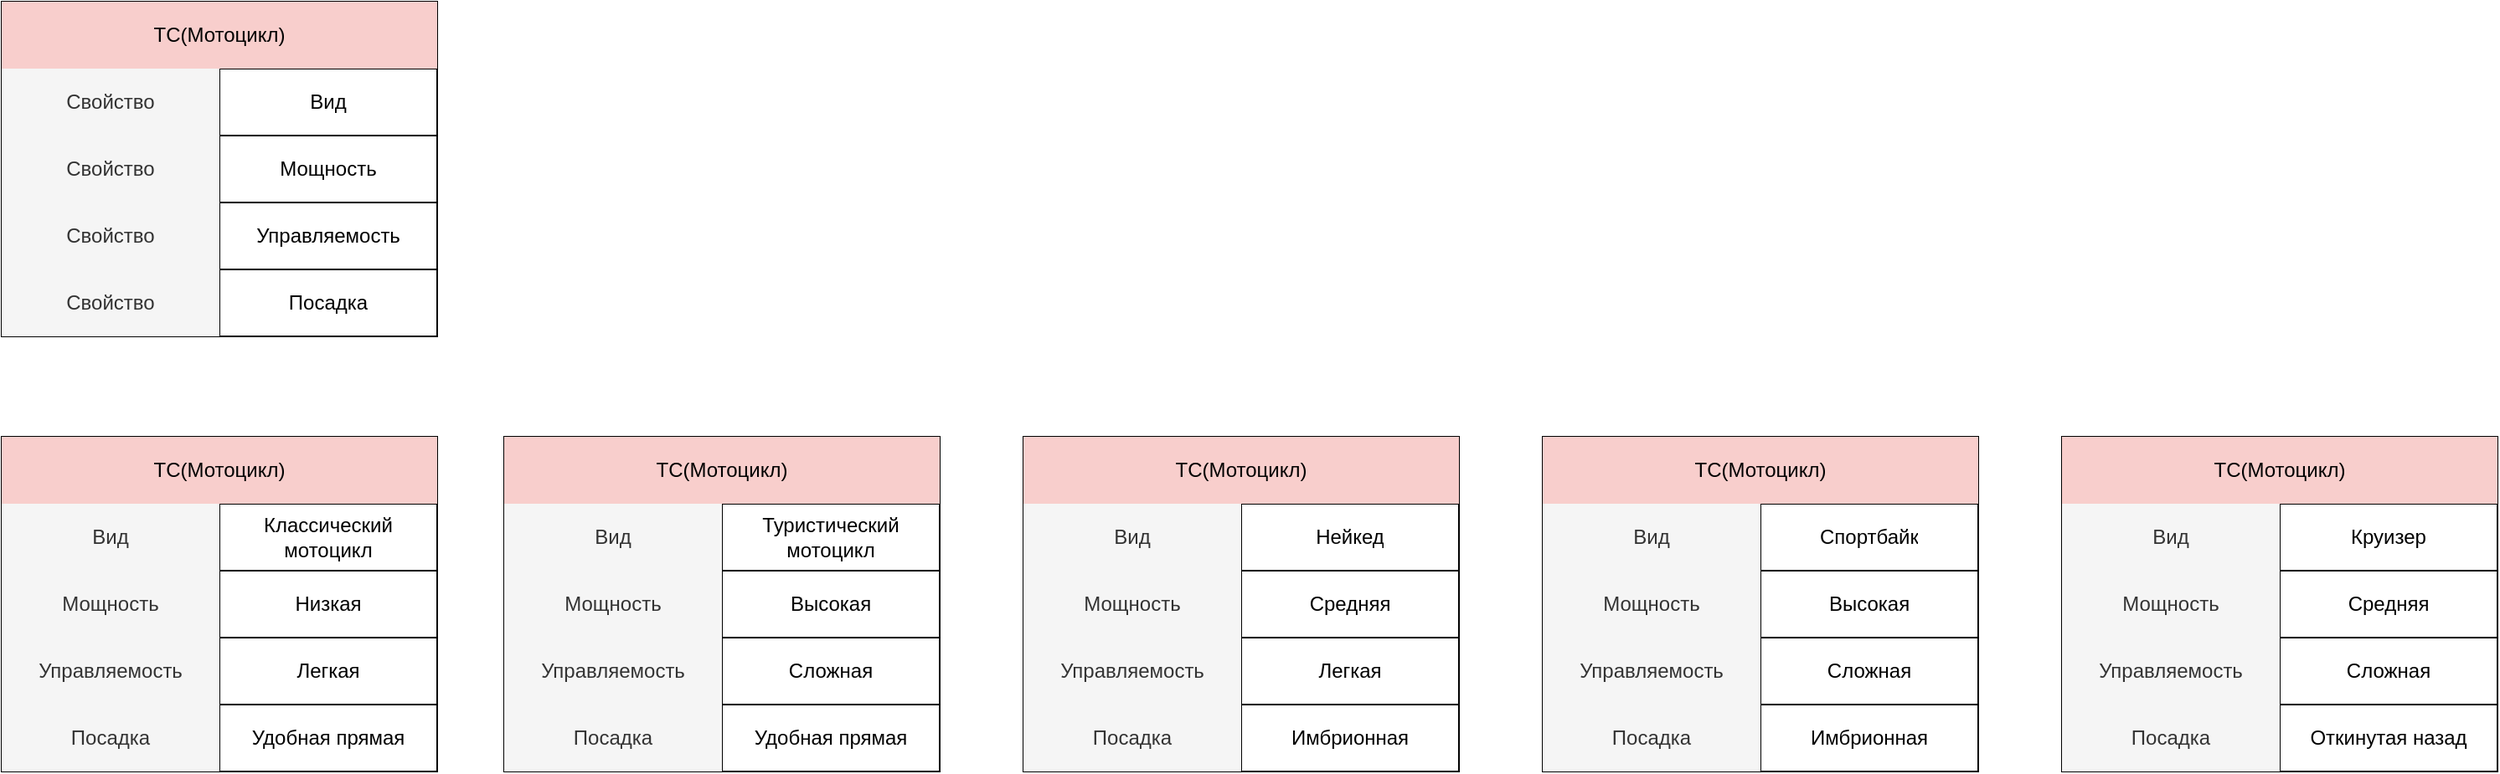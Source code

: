 <mxfile version="20.5.3" type="github">
  <diagram id="Wc1KktyvIYXvUF39dQUy" name="Страница 1">
    <mxGraphModel dx="1564" dy="956" grid="1" gridSize="10" guides="1" tooltips="1" connect="1" arrows="1" fold="1" page="1" pageScale="1" pageWidth="1600" pageHeight="900" background="#ffffff" math="0" shadow="0">
      <root>
        <mxCell id="0" />
        <mxCell id="1" parent="0" />
        <mxCell id="22f263YyK6IDwYvZryQn-1" value="" style="shape=table;html=1;whiteSpace=wrap;startSize=0;container=1;collapsible=0;childLayout=tableLayout;" parent="1" vertex="1">
          <mxGeometry x="80" y="80" width="260" height="200" as="geometry" />
        </mxCell>
        <mxCell id="22f263YyK6IDwYvZryQn-2" value="" style="shape=tableRow;horizontal=0;startSize=0;swimlaneHead=0;swimlaneBody=0;top=0;left=0;bottom=0;right=0;collapsible=0;dropTarget=0;fillColor=none;points=[[0,0.5],[1,0.5]];portConstraint=eastwest;" parent="22f263YyK6IDwYvZryQn-1" vertex="1">
          <mxGeometry width="260" height="40" as="geometry" />
        </mxCell>
        <mxCell id="22f263YyK6IDwYvZryQn-3" value="ТС(Мотоцикл)" style="shape=partialRectangle;html=1;whiteSpace=wrap;connectable=0;fillColor=#f8cecc;top=0;left=0;bottom=0;right=0;overflow=hidden;rowspan=1;colspan=2;strokeColor=#b85450;" parent="22f263YyK6IDwYvZryQn-2" vertex="1">
          <mxGeometry width="260" height="40" as="geometry">
            <mxRectangle width="130" height="40" as="alternateBounds" />
          </mxGeometry>
        </mxCell>
        <mxCell id="22f263YyK6IDwYvZryQn-5" value="" style="shape=partialRectangle;html=1;whiteSpace=wrap;connectable=0;fillColor=none;top=0;left=0;bottom=0;right=0;overflow=hidden;" parent="22f263YyK6IDwYvZryQn-2" vertex="1" visible="0">
          <mxGeometry x="130" width="130" height="40" as="geometry">
            <mxRectangle width="130" height="40" as="alternateBounds" />
          </mxGeometry>
        </mxCell>
        <mxCell id="22f263YyK6IDwYvZryQn-6" value="" style="shape=tableRow;horizontal=0;startSize=0;swimlaneHead=0;swimlaneBody=0;top=0;left=0;bottom=0;right=0;collapsible=0;dropTarget=0;fillColor=none;points=[[0,0.5],[1,0.5]];portConstraint=eastwest;" parent="22f263YyK6IDwYvZryQn-1" vertex="1">
          <mxGeometry y="40" width="260" height="40" as="geometry" />
        </mxCell>
        <mxCell id="22f263YyK6IDwYvZryQn-7" value="Свойство" style="shape=partialRectangle;html=1;whiteSpace=wrap;connectable=0;fillColor=#f5f5f5;top=0;left=0;bottom=0;right=0;overflow=hidden;fontColor=#333333;strokeColor=#666666;" parent="22f263YyK6IDwYvZryQn-6" vertex="1">
          <mxGeometry width="130" height="40" as="geometry">
            <mxRectangle width="130" height="40" as="alternateBounds" />
          </mxGeometry>
        </mxCell>
        <mxCell id="22f263YyK6IDwYvZryQn-9" value="Вид" style="shape=partialRectangle;html=1;whiteSpace=wrap;connectable=0;fillColor=none;top=0;left=0;bottom=0;right=0;overflow=hidden;" parent="22f263YyK6IDwYvZryQn-6" vertex="1">
          <mxGeometry x="130" width="130" height="40" as="geometry">
            <mxRectangle width="130" height="40" as="alternateBounds" />
          </mxGeometry>
        </mxCell>
        <mxCell id="22f263YyK6IDwYvZryQn-10" value="" style="shape=tableRow;horizontal=0;startSize=0;swimlaneHead=0;swimlaneBody=0;top=0;left=0;bottom=0;right=0;collapsible=0;dropTarget=0;fillColor=none;points=[[0,0.5],[1,0.5]];portConstraint=eastwest;" parent="22f263YyK6IDwYvZryQn-1" vertex="1">
          <mxGeometry y="80" width="260" height="40" as="geometry" />
        </mxCell>
        <mxCell id="22f263YyK6IDwYvZryQn-11" value="Свойство" style="shape=partialRectangle;html=1;whiteSpace=wrap;connectable=0;fillColor=#f5f5f5;top=0;left=0;bottom=0;right=0;overflow=hidden;fontColor=#333333;strokeColor=#666666;" parent="22f263YyK6IDwYvZryQn-10" vertex="1">
          <mxGeometry width="130" height="40" as="geometry">
            <mxRectangle width="130" height="40" as="alternateBounds" />
          </mxGeometry>
        </mxCell>
        <mxCell id="22f263YyK6IDwYvZryQn-13" value="Мощность" style="shape=partialRectangle;html=1;whiteSpace=wrap;connectable=0;fillColor=none;top=0;left=0;bottom=0;right=0;overflow=hidden;pointerEvents=1;" parent="22f263YyK6IDwYvZryQn-10" vertex="1">
          <mxGeometry x="130" width="130" height="40" as="geometry">
            <mxRectangle width="130" height="40" as="alternateBounds" />
          </mxGeometry>
        </mxCell>
        <mxCell id="22f263YyK6IDwYvZryQn-14" style="shape=tableRow;horizontal=0;startSize=0;swimlaneHead=0;swimlaneBody=0;top=0;left=0;bottom=0;right=0;collapsible=0;dropTarget=0;fillColor=none;points=[[0,0.5],[1,0.5]];portConstraint=eastwest;" parent="22f263YyK6IDwYvZryQn-1" vertex="1">
          <mxGeometry y="120" width="260" height="40" as="geometry" />
        </mxCell>
        <mxCell id="22f263YyK6IDwYvZryQn-15" value="Свойство" style="shape=partialRectangle;html=1;whiteSpace=wrap;connectable=0;fillColor=#f5f5f5;top=0;left=0;bottom=0;right=0;overflow=hidden;fontColor=#333333;strokeColor=#666666;" parent="22f263YyK6IDwYvZryQn-14" vertex="1">
          <mxGeometry width="130" height="40" as="geometry">
            <mxRectangle width="130" height="40" as="alternateBounds" />
          </mxGeometry>
        </mxCell>
        <mxCell id="22f263YyK6IDwYvZryQn-16" value="Управляемость" style="shape=partialRectangle;html=1;whiteSpace=wrap;connectable=0;fillColor=none;top=0;left=0;bottom=0;right=0;overflow=hidden;pointerEvents=1;" parent="22f263YyK6IDwYvZryQn-14" vertex="1">
          <mxGeometry x="130" width="130" height="40" as="geometry">
            <mxRectangle width="130" height="40" as="alternateBounds" />
          </mxGeometry>
        </mxCell>
        <mxCell id="22f263YyK6IDwYvZryQn-17" style="shape=tableRow;horizontal=0;startSize=0;swimlaneHead=0;swimlaneBody=0;top=0;left=0;bottom=0;right=0;collapsible=0;dropTarget=0;fillColor=none;points=[[0,0.5],[1,0.5]];portConstraint=eastwest;" parent="22f263YyK6IDwYvZryQn-1" vertex="1">
          <mxGeometry y="160" width="260" height="40" as="geometry" />
        </mxCell>
        <mxCell id="22f263YyK6IDwYvZryQn-18" value="Свойство" style="shape=partialRectangle;html=1;whiteSpace=wrap;connectable=0;fillColor=#f5f5f5;top=0;left=0;bottom=0;right=0;overflow=hidden;fontColor=#333333;strokeColor=#666666;" parent="22f263YyK6IDwYvZryQn-17" vertex="1">
          <mxGeometry width="130" height="40" as="geometry">
            <mxRectangle width="130" height="40" as="alternateBounds" />
          </mxGeometry>
        </mxCell>
        <mxCell id="22f263YyK6IDwYvZryQn-19" value="Посадка" style="shape=partialRectangle;html=1;whiteSpace=wrap;connectable=0;fillColor=none;top=0;left=0;bottom=0;right=0;overflow=hidden;pointerEvents=1;" parent="22f263YyK6IDwYvZryQn-17" vertex="1">
          <mxGeometry x="130" width="130" height="40" as="geometry">
            <mxRectangle width="130" height="40" as="alternateBounds" />
          </mxGeometry>
        </mxCell>
        <mxCell id="p3xhMhvKw4PbRyR7hQQv-46" value="" style="shape=table;html=1;whiteSpace=wrap;startSize=0;container=1;collapsible=0;childLayout=tableLayout;" parent="1" vertex="1">
          <mxGeometry x="80" y="340" width="260" height="200" as="geometry" />
        </mxCell>
        <mxCell id="p3xhMhvKw4PbRyR7hQQv-47" value="" style="shape=tableRow;horizontal=0;startSize=0;swimlaneHead=0;swimlaneBody=0;top=0;left=0;bottom=0;right=0;collapsible=0;dropTarget=0;fillColor=none;points=[[0,0.5],[1,0.5]];portConstraint=eastwest;" parent="p3xhMhvKw4PbRyR7hQQv-46" vertex="1">
          <mxGeometry width="260" height="40" as="geometry" />
        </mxCell>
        <mxCell id="p3xhMhvKw4PbRyR7hQQv-48" value="ТС(Мотоцикл)" style="shape=partialRectangle;html=1;whiteSpace=wrap;connectable=0;fillColor=#f8cecc;top=0;left=0;bottom=0;right=0;overflow=hidden;rowspan=1;colspan=2;strokeColor=#b85450;" parent="p3xhMhvKw4PbRyR7hQQv-47" vertex="1">
          <mxGeometry width="260" height="40" as="geometry">
            <mxRectangle width="130" height="40" as="alternateBounds" />
          </mxGeometry>
        </mxCell>
        <mxCell id="p3xhMhvKw4PbRyR7hQQv-49" value="" style="shape=partialRectangle;html=1;whiteSpace=wrap;connectable=0;fillColor=none;top=0;left=0;bottom=0;right=0;overflow=hidden;" parent="p3xhMhvKw4PbRyR7hQQv-47" vertex="1" visible="0">
          <mxGeometry x="130" width="130" height="40" as="geometry">
            <mxRectangle width="130" height="40" as="alternateBounds" />
          </mxGeometry>
        </mxCell>
        <mxCell id="p3xhMhvKw4PbRyR7hQQv-50" value="" style="shape=tableRow;horizontal=0;startSize=0;swimlaneHead=0;swimlaneBody=0;top=0;left=0;bottom=0;right=0;collapsible=0;dropTarget=0;fillColor=none;points=[[0,0.5],[1,0.5]];portConstraint=eastwest;" parent="p3xhMhvKw4PbRyR7hQQv-46" vertex="1">
          <mxGeometry y="40" width="260" height="40" as="geometry" />
        </mxCell>
        <mxCell id="p3xhMhvKw4PbRyR7hQQv-51" value="Вид" style="shape=partialRectangle;html=1;whiteSpace=wrap;connectable=0;fillColor=#f5f5f5;top=0;left=0;bottom=0;right=0;overflow=hidden;fontColor=#333333;strokeColor=#666666;" parent="p3xhMhvKw4PbRyR7hQQv-50" vertex="1">
          <mxGeometry width="130" height="40" as="geometry">
            <mxRectangle width="130" height="40" as="alternateBounds" />
          </mxGeometry>
        </mxCell>
        <mxCell id="p3xhMhvKw4PbRyR7hQQv-52" value="Классический мотоцикл" style="shape=partialRectangle;html=1;whiteSpace=wrap;connectable=0;fillColor=none;top=0;left=0;bottom=0;right=0;overflow=hidden;" parent="p3xhMhvKw4PbRyR7hQQv-50" vertex="1">
          <mxGeometry x="130" width="130" height="40" as="geometry">
            <mxRectangle width="130" height="40" as="alternateBounds" />
          </mxGeometry>
        </mxCell>
        <mxCell id="p3xhMhvKw4PbRyR7hQQv-53" value="" style="shape=tableRow;horizontal=0;startSize=0;swimlaneHead=0;swimlaneBody=0;top=0;left=0;bottom=0;right=0;collapsible=0;dropTarget=0;fillColor=none;points=[[0,0.5],[1,0.5]];portConstraint=eastwest;" parent="p3xhMhvKw4PbRyR7hQQv-46" vertex="1">
          <mxGeometry y="80" width="260" height="40" as="geometry" />
        </mxCell>
        <mxCell id="p3xhMhvKw4PbRyR7hQQv-54" value="Мощность" style="shape=partialRectangle;html=1;whiteSpace=wrap;connectable=0;fillColor=#f5f5f5;top=0;left=0;bottom=0;right=0;overflow=hidden;fontColor=#333333;strokeColor=#666666;" parent="p3xhMhvKw4PbRyR7hQQv-53" vertex="1">
          <mxGeometry width="130" height="40" as="geometry">
            <mxRectangle width="130" height="40" as="alternateBounds" />
          </mxGeometry>
        </mxCell>
        <mxCell id="p3xhMhvKw4PbRyR7hQQv-55" value="Низкая" style="shape=partialRectangle;html=1;whiteSpace=wrap;connectable=0;fillColor=none;top=0;left=0;bottom=0;right=0;overflow=hidden;pointerEvents=1;" parent="p3xhMhvKw4PbRyR7hQQv-53" vertex="1">
          <mxGeometry x="130" width="130" height="40" as="geometry">
            <mxRectangle width="130" height="40" as="alternateBounds" />
          </mxGeometry>
        </mxCell>
        <mxCell id="p3xhMhvKw4PbRyR7hQQv-56" style="shape=tableRow;horizontal=0;startSize=0;swimlaneHead=0;swimlaneBody=0;top=0;left=0;bottom=0;right=0;collapsible=0;dropTarget=0;fillColor=none;points=[[0,0.5],[1,0.5]];portConstraint=eastwest;" parent="p3xhMhvKw4PbRyR7hQQv-46" vertex="1">
          <mxGeometry y="120" width="260" height="40" as="geometry" />
        </mxCell>
        <mxCell id="p3xhMhvKw4PbRyR7hQQv-57" value="Управляемость" style="shape=partialRectangle;html=1;whiteSpace=wrap;connectable=0;fillColor=#f5f5f5;top=0;left=0;bottom=0;right=0;overflow=hidden;fontColor=#333333;strokeColor=#666666;" parent="p3xhMhvKw4PbRyR7hQQv-56" vertex="1">
          <mxGeometry width="130" height="40" as="geometry">
            <mxRectangle width="130" height="40" as="alternateBounds" />
          </mxGeometry>
        </mxCell>
        <mxCell id="p3xhMhvKw4PbRyR7hQQv-58" value="Легкая" style="shape=partialRectangle;html=1;whiteSpace=wrap;connectable=0;fillColor=none;top=0;left=0;bottom=0;right=0;overflow=hidden;pointerEvents=1;" parent="p3xhMhvKw4PbRyR7hQQv-56" vertex="1">
          <mxGeometry x="130" width="130" height="40" as="geometry">
            <mxRectangle width="130" height="40" as="alternateBounds" />
          </mxGeometry>
        </mxCell>
        <mxCell id="p3xhMhvKw4PbRyR7hQQv-59" style="shape=tableRow;horizontal=0;startSize=0;swimlaneHead=0;swimlaneBody=0;top=0;left=0;bottom=0;right=0;collapsible=0;dropTarget=0;fillColor=none;points=[[0,0.5],[1,0.5]];portConstraint=eastwest;" parent="p3xhMhvKw4PbRyR7hQQv-46" vertex="1">
          <mxGeometry y="160" width="260" height="40" as="geometry" />
        </mxCell>
        <mxCell id="p3xhMhvKw4PbRyR7hQQv-60" value="Посадка" style="shape=partialRectangle;html=1;whiteSpace=wrap;connectable=0;fillColor=#f5f5f5;top=0;left=0;bottom=0;right=0;overflow=hidden;fontColor=#333333;strokeColor=#666666;" parent="p3xhMhvKw4PbRyR7hQQv-59" vertex="1">
          <mxGeometry width="130" height="40" as="geometry">
            <mxRectangle width="130" height="40" as="alternateBounds" />
          </mxGeometry>
        </mxCell>
        <mxCell id="p3xhMhvKw4PbRyR7hQQv-61" value="Удобная прямая" style="shape=partialRectangle;html=1;whiteSpace=wrap;connectable=0;fillColor=none;top=0;left=0;bottom=0;right=0;overflow=hidden;pointerEvents=1;" parent="p3xhMhvKw4PbRyR7hQQv-59" vertex="1">
          <mxGeometry x="130" width="130" height="40" as="geometry">
            <mxRectangle width="130" height="40" as="alternateBounds" />
          </mxGeometry>
        </mxCell>
        <mxCell id="p3xhMhvKw4PbRyR7hQQv-62" value="" style="shape=table;html=1;whiteSpace=wrap;startSize=0;container=1;collapsible=0;childLayout=tableLayout;" parent="1" vertex="1">
          <mxGeometry x="380" y="340" width="260" height="200" as="geometry" />
        </mxCell>
        <mxCell id="p3xhMhvKw4PbRyR7hQQv-63" value="" style="shape=tableRow;horizontal=0;startSize=0;swimlaneHead=0;swimlaneBody=0;top=0;left=0;bottom=0;right=0;collapsible=0;dropTarget=0;fillColor=none;points=[[0,0.5],[1,0.5]];portConstraint=eastwest;" parent="p3xhMhvKw4PbRyR7hQQv-62" vertex="1">
          <mxGeometry width="260" height="40" as="geometry" />
        </mxCell>
        <mxCell id="p3xhMhvKw4PbRyR7hQQv-64" value="ТС(Мотоцикл)" style="shape=partialRectangle;html=1;whiteSpace=wrap;connectable=0;fillColor=#f8cecc;top=0;left=0;bottom=0;right=0;overflow=hidden;rowspan=1;colspan=2;strokeColor=#b85450;" parent="p3xhMhvKw4PbRyR7hQQv-63" vertex="1">
          <mxGeometry width="260" height="40" as="geometry">
            <mxRectangle width="130" height="40" as="alternateBounds" />
          </mxGeometry>
        </mxCell>
        <mxCell id="p3xhMhvKw4PbRyR7hQQv-65" value="" style="shape=partialRectangle;html=1;whiteSpace=wrap;connectable=0;fillColor=none;top=0;left=0;bottom=0;right=0;overflow=hidden;" parent="p3xhMhvKw4PbRyR7hQQv-63" vertex="1" visible="0">
          <mxGeometry x="130" width="130" height="40" as="geometry">
            <mxRectangle width="130" height="40" as="alternateBounds" />
          </mxGeometry>
        </mxCell>
        <mxCell id="p3xhMhvKw4PbRyR7hQQv-66" value="" style="shape=tableRow;horizontal=0;startSize=0;swimlaneHead=0;swimlaneBody=0;top=0;left=0;bottom=0;right=0;collapsible=0;dropTarget=0;fillColor=none;points=[[0,0.5],[1,0.5]];portConstraint=eastwest;" parent="p3xhMhvKw4PbRyR7hQQv-62" vertex="1">
          <mxGeometry y="40" width="260" height="40" as="geometry" />
        </mxCell>
        <mxCell id="p3xhMhvKw4PbRyR7hQQv-67" value="Вид" style="shape=partialRectangle;html=1;whiteSpace=wrap;connectable=0;fillColor=#f5f5f5;top=0;left=0;bottom=0;right=0;overflow=hidden;fontColor=#333333;strokeColor=#666666;" parent="p3xhMhvKw4PbRyR7hQQv-66" vertex="1">
          <mxGeometry width="130" height="40" as="geometry">
            <mxRectangle width="130" height="40" as="alternateBounds" />
          </mxGeometry>
        </mxCell>
        <mxCell id="p3xhMhvKw4PbRyR7hQQv-68" value="Туристический мотоцикл" style="shape=partialRectangle;html=1;whiteSpace=wrap;connectable=0;fillColor=none;top=0;left=0;bottom=0;right=0;overflow=hidden;" parent="p3xhMhvKw4PbRyR7hQQv-66" vertex="1">
          <mxGeometry x="130" width="130" height="40" as="geometry">
            <mxRectangle width="130" height="40" as="alternateBounds" />
          </mxGeometry>
        </mxCell>
        <mxCell id="p3xhMhvKw4PbRyR7hQQv-69" value="" style="shape=tableRow;horizontal=0;startSize=0;swimlaneHead=0;swimlaneBody=0;top=0;left=0;bottom=0;right=0;collapsible=0;dropTarget=0;fillColor=none;points=[[0,0.5],[1,0.5]];portConstraint=eastwest;" parent="p3xhMhvKw4PbRyR7hQQv-62" vertex="1">
          <mxGeometry y="80" width="260" height="40" as="geometry" />
        </mxCell>
        <mxCell id="p3xhMhvKw4PbRyR7hQQv-70" value="Мощность" style="shape=partialRectangle;html=1;whiteSpace=wrap;connectable=0;fillColor=#f5f5f5;top=0;left=0;bottom=0;right=0;overflow=hidden;fontColor=#333333;strokeColor=#666666;" parent="p3xhMhvKw4PbRyR7hQQv-69" vertex="1">
          <mxGeometry width="130" height="40" as="geometry">
            <mxRectangle width="130" height="40" as="alternateBounds" />
          </mxGeometry>
        </mxCell>
        <mxCell id="p3xhMhvKw4PbRyR7hQQv-71" value="Высокая" style="shape=partialRectangle;html=1;whiteSpace=wrap;connectable=0;fillColor=none;top=0;left=0;bottom=0;right=0;overflow=hidden;pointerEvents=1;" parent="p3xhMhvKw4PbRyR7hQQv-69" vertex="1">
          <mxGeometry x="130" width="130" height="40" as="geometry">
            <mxRectangle width="130" height="40" as="alternateBounds" />
          </mxGeometry>
        </mxCell>
        <mxCell id="p3xhMhvKw4PbRyR7hQQv-72" style="shape=tableRow;horizontal=0;startSize=0;swimlaneHead=0;swimlaneBody=0;top=0;left=0;bottom=0;right=0;collapsible=0;dropTarget=0;fillColor=none;points=[[0,0.5],[1,0.5]];portConstraint=eastwest;" parent="p3xhMhvKw4PbRyR7hQQv-62" vertex="1">
          <mxGeometry y="120" width="260" height="40" as="geometry" />
        </mxCell>
        <mxCell id="p3xhMhvKw4PbRyR7hQQv-73" value="Управляемость" style="shape=partialRectangle;html=1;whiteSpace=wrap;connectable=0;fillColor=#f5f5f5;top=0;left=0;bottom=0;right=0;overflow=hidden;fontColor=#333333;strokeColor=#666666;" parent="p3xhMhvKw4PbRyR7hQQv-72" vertex="1">
          <mxGeometry width="130" height="40" as="geometry">
            <mxRectangle width="130" height="40" as="alternateBounds" />
          </mxGeometry>
        </mxCell>
        <mxCell id="p3xhMhvKw4PbRyR7hQQv-74" value="Сложная" style="shape=partialRectangle;html=1;whiteSpace=wrap;connectable=0;fillColor=none;top=0;left=0;bottom=0;right=0;overflow=hidden;pointerEvents=1;" parent="p3xhMhvKw4PbRyR7hQQv-72" vertex="1">
          <mxGeometry x="130" width="130" height="40" as="geometry">
            <mxRectangle width="130" height="40" as="alternateBounds" />
          </mxGeometry>
        </mxCell>
        <mxCell id="p3xhMhvKw4PbRyR7hQQv-75" style="shape=tableRow;horizontal=0;startSize=0;swimlaneHead=0;swimlaneBody=0;top=0;left=0;bottom=0;right=0;collapsible=0;dropTarget=0;fillColor=none;points=[[0,0.5],[1,0.5]];portConstraint=eastwest;" parent="p3xhMhvKw4PbRyR7hQQv-62" vertex="1">
          <mxGeometry y="160" width="260" height="40" as="geometry" />
        </mxCell>
        <mxCell id="p3xhMhvKw4PbRyR7hQQv-76" value="Посадка" style="shape=partialRectangle;html=1;whiteSpace=wrap;connectable=0;fillColor=#f5f5f5;top=0;left=0;bottom=0;right=0;overflow=hidden;fontColor=#333333;strokeColor=#666666;" parent="p3xhMhvKw4PbRyR7hQQv-75" vertex="1">
          <mxGeometry width="130" height="40" as="geometry">
            <mxRectangle width="130" height="40" as="alternateBounds" />
          </mxGeometry>
        </mxCell>
        <mxCell id="p3xhMhvKw4PbRyR7hQQv-77" value="Удобная прямая" style="shape=partialRectangle;html=1;whiteSpace=wrap;connectable=0;fillColor=none;top=0;left=0;bottom=0;right=0;overflow=hidden;pointerEvents=1;" parent="p3xhMhvKw4PbRyR7hQQv-75" vertex="1">
          <mxGeometry x="130" width="130" height="40" as="geometry">
            <mxRectangle width="130" height="40" as="alternateBounds" />
          </mxGeometry>
        </mxCell>
        <mxCell id="p3xhMhvKw4PbRyR7hQQv-78" value="" style="shape=table;html=1;whiteSpace=wrap;startSize=0;container=1;collapsible=0;childLayout=tableLayout;" parent="1" vertex="1">
          <mxGeometry x="690" y="340" width="260" height="200" as="geometry" />
        </mxCell>
        <mxCell id="p3xhMhvKw4PbRyR7hQQv-79" value="" style="shape=tableRow;horizontal=0;startSize=0;swimlaneHead=0;swimlaneBody=0;top=0;left=0;bottom=0;right=0;collapsible=0;dropTarget=0;fillColor=none;points=[[0,0.5],[1,0.5]];portConstraint=eastwest;" parent="p3xhMhvKw4PbRyR7hQQv-78" vertex="1">
          <mxGeometry width="260" height="40" as="geometry" />
        </mxCell>
        <mxCell id="p3xhMhvKw4PbRyR7hQQv-80" value="ТС(Мотоцикл)" style="shape=partialRectangle;html=1;whiteSpace=wrap;connectable=0;fillColor=#f8cecc;top=0;left=0;bottom=0;right=0;overflow=hidden;rowspan=1;colspan=2;strokeColor=#b85450;" parent="p3xhMhvKw4PbRyR7hQQv-79" vertex="1">
          <mxGeometry width="260" height="40" as="geometry">
            <mxRectangle width="130" height="40" as="alternateBounds" />
          </mxGeometry>
        </mxCell>
        <mxCell id="p3xhMhvKw4PbRyR7hQQv-81" value="" style="shape=partialRectangle;html=1;whiteSpace=wrap;connectable=0;fillColor=none;top=0;left=0;bottom=0;right=0;overflow=hidden;" parent="p3xhMhvKw4PbRyR7hQQv-79" vertex="1" visible="0">
          <mxGeometry x="130" width="130" height="40" as="geometry">
            <mxRectangle width="130" height="40" as="alternateBounds" />
          </mxGeometry>
        </mxCell>
        <mxCell id="p3xhMhvKw4PbRyR7hQQv-82" value="" style="shape=tableRow;horizontal=0;startSize=0;swimlaneHead=0;swimlaneBody=0;top=0;left=0;bottom=0;right=0;collapsible=0;dropTarget=0;fillColor=none;points=[[0,0.5],[1,0.5]];portConstraint=eastwest;" parent="p3xhMhvKw4PbRyR7hQQv-78" vertex="1">
          <mxGeometry y="40" width="260" height="40" as="geometry" />
        </mxCell>
        <mxCell id="p3xhMhvKw4PbRyR7hQQv-83" value="Вид" style="shape=partialRectangle;html=1;whiteSpace=wrap;connectable=0;fillColor=#f5f5f5;top=0;left=0;bottom=0;right=0;overflow=hidden;fontColor=#333333;strokeColor=#666666;" parent="p3xhMhvKw4PbRyR7hQQv-82" vertex="1">
          <mxGeometry width="130" height="40" as="geometry">
            <mxRectangle width="130" height="40" as="alternateBounds" />
          </mxGeometry>
        </mxCell>
        <mxCell id="p3xhMhvKw4PbRyR7hQQv-84" value="Нейкед" style="shape=partialRectangle;html=1;whiteSpace=wrap;connectable=0;fillColor=none;top=0;left=0;bottom=0;right=0;overflow=hidden;" parent="p3xhMhvKw4PbRyR7hQQv-82" vertex="1">
          <mxGeometry x="130" width="130" height="40" as="geometry">
            <mxRectangle width="130" height="40" as="alternateBounds" />
          </mxGeometry>
        </mxCell>
        <mxCell id="p3xhMhvKw4PbRyR7hQQv-85" value="" style="shape=tableRow;horizontal=0;startSize=0;swimlaneHead=0;swimlaneBody=0;top=0;left=0;bottom=0;right=0;collapsible=0;dropTarget=0;fillColor=none;points=[[0,0.5],[1,0.5]];portConstraint=eastwest;" parent="p3xhMhvKw4PbRyR7hQQv-78" vertex="1">
          <mxGeometry y="80" width="260" height="40" as="geometry" />
        </mxCell>
        <mxCell id="p3xhMhvKw4PbRyR7hQQv-86" value="Мощность" style="shape=partialRectangle;html=1;whiteSpace=wrap;connectable=0;fillColor=#f5f5f5;top=0;left=0;bottom=0;right=0;overflow=hidden;fontColor=#333333;strokeColor=#666666;" parent="p3xhMhvKw4PbRyR7hQQv-85" vertex="1">
          <mxGeometry width="130" height="40" as="geometry">
            <mxRectangle width="130" height="40" as="alternateBounds" />
          </mxGeometry>
        </mxCell>
        <mxCell id="p3xhMhvKw4PbRyR7hQQv-87" value="Средняя" style="shape=partialRectangle;html=1;whiteSpace=wrap;connectable=0;fillColor=none;top=0;left=0;bottom=0;right=0;overflow=hidden;pointerEvents=1;" parent="p3xhMhvKw4PbRyR7hQQv-85" vertex="1">
          <mxGeometry x="130" width="130" height="40" as="geometry">
            <mxRectangle width="130" height="40" as="alternateBounds" />
          </mxGeometry>
        </mxCell>
        <mxCell id="p3xhMhvKw4PbRyR7hQQv-88" style="shape=tableRow;horizontal=0;startSize=0;swimlaneHead=0;swimlaneBody=0;top=0;left=0;bottom=0;right=0;collapsible=0;dropTarget=0;fillColor=none;points=[[0,0.5],[1,0.5]];portConstraint=eastwest;" parent="p3xhMhvKw4PbRyR7hQQv-78" vertex="1">
          <mxGeometry y="120" width="260" height="40" as="geometry" />
        </mxCell>
        <mxCell id="p3xhMhvKw4PbRyR7hQQv-89" value="Управляемость" style="shape=partialRectangle;html=1;whiteSpace=wrap;connectable=0;fillColor=#f5f5f5;top=0;left=0;bottom=0;right=0;overflow=hidden;fontColor=#333333;strokeColor=#666666;" parent="p3xhMhvKw4PbRyR7hQQv-88" vertex="1">
          <mxGeometry width="130" height="40" as="geometry">
            <mxRectangle width="130" height="40" as="alternateBounds" />
          </mxGeometry>
        </mxCell>
        <mxCell id="p3xhMhvKw4PbRyR7hQQv-90" value="Легкая" style="shape=partialRectangle;html=1;whiteSpace=wrap;connectable=0;fillColor=none;top=0;left=0;bottom=0;right=0;overflow=hidden;pointerEvents=1;" parent="p3xhMhvKw4PbRyR7hQQv-88" vertex="1">
          <mxGeometry x="130" width="130" height="40" as="geometry">
            <mxRectangle width="130" height="40" as="alternateBounds" />
          </mxGeometry>
        </mxCell>
        <mxCell id="p3xhMhvKw4PbRyR7hQQv-91" style="shape=tableRow;horizontal=0;startSize=0;swimlaneHead=0;swimlaneBody=0;top=0;left=0;bottom=0;right=0;collapsible=0;dropTarget=0;fillColor=none;points=[[0,0.5],[1,0.5]];portConstraint=eastwest;" parent="p3xhMhvKw4PbRyR7hQQv-78" vertex="1">
          <mxGeometry y="160" width="260" height="40" as="geometry" />
        </mxCell>
        <mxCell id="p3xhMhvKw4PbRyR7hQQv-92" value="Посадка" style="shape=partialRectangle;html=1;whiteSpace=wrap;connectable=0;fillColor=#f5f5f5;top=0;left=0;bottom=0;right=0;overflow=hidden;fontColor=#333333;strokeColor=#666666;" parent="p3xhMhvKw4PbRyR7hQQv-91" vertex="1">
          <mxGeometry width="130" height="40" as="geometry">
            <mxRectangle width="130" height="40" as="alternateBounds" />
          </mxGeometry>
        </mxCell>
        <mxCell id="p3xhMhvKw4PbRyR7hQQv-93" value="Имбрионная" style="shape=partialRectangle;html=1;whiteSpace=wrap;connectable=0;fillColor=none;top=0;left=0;bottom=0;right=0;overflow=hidden;pointerEvents=1;" parent="p3xhMhvKw4PbRyR7hQQv-91" vertex="1">
          <mxGeometry x="130" width="130" height="40" as="geometry">
            <mxRectangle width="130" height="40" as="alternateBounds" />
          </mxGeometry>
        </mxCell>
        <mxCell id="p3xhMhvKw4PbRyR7hQQv-94" value="" style="shape=table;html=1;whiteSpace=wrap;startSize=0;container=1;collapsible=0;childLayout=tableLayout;" parent="1" vertex="1">
          <mxGeometry x="1000" y="340" width="260" height="200" as="geometry" />
        </mxCell>
        <mxCell id="p3xhMhvKw4PbRyR7hQQv-95" value="" style="shape=tableRow;horizontal=0;startSize=0;swimlaneHead=0;swimlaneBody=0;top=0;left=0;bottom=0;right=0;collapsible=0;dropTarget=0;fillColor=none;points=[[0,0.5],[1,0.5]];portConstraint=eastwest;" parent="p3xhMhvKw4PbRyR7hQQv-94" vertex="1">
          <mxGeometry width="260" height="40" as="geometry" />
        </mxCell>
        <mxCell id="p3xhMhvKw4PbRyR7hQQv-96" value="ТС(Мотоцикл)" style="shape=partialRectangle;html=1;whiteSpace=wrap;connectable=0;fillColor=#f8cecc;top=0;left=0;bottom=0;right=0;overflow=hidden;rowspan=1;colspan=2;strokeColor=#b85450;" parent="p3xhMhvKw4PbRyR7hQQv-95" vertex="1">
          <mxGeometry width="260" height="40" as="geometry">
            <mxRectangle width="130" height="40" as="alternateBounds" />
          </mxGeometry>
        </mxCell>
        <mxCell id="p3xhMhvKw4PbRyR7hQQv-97" value="" style="shape=partialRectangle;html=1;whiteSpace=wrap;connectable=0;fillColor=none;top=0;left=0;bottom=0;right=0;overflow=hidden;" parent="p3xhMhvKw4PbRyR7hQQv-95" vertex="1" visible="0">
          <mxGeometry x="130" width="130" height="40" as="geometry">
            <mxRectangle width="130" height="40" as="alternateBounds" />
          </mxGeometry>
        </mxCell>
        <mxCell id="p3xhMhvKw4PbRyR7hQQv-98" value="" style="shape=tableRow;horizontal=0;startSize=0;swimlaneHead=0;swimlaneBody=0;top=0;left=0;bottom=0;right=0;collapsible=0;dropTarget=0;fillColor=none;points=[[0,0.5],[1,0.5]];portConstraint=eastwest;" parent="p3xhMhvKw4PbRyR7hQQv-94" vertex="1">
          <mxGeometry y="40" width="260" height="40" as="geometry" />
        </mxCell>
        <mxCell id="p3xhMhvKw4PbRyR7hQQv-99" value="Вид" style="shape=partialRectangle;html=1;whiteSpace=wrap;connectable=0;fillColor=#f5f5f5;top=0;left=0;bottom=0;right=0;overflow=hidden;fontColor=#333333;strokeColor=#666666;" parent="p3xhMhvKw4PbRyR7hQQv-98" vertex="1">
          <mxGeometry width="130" height="40" as="geometry">
            <mxRectangle width="130" height="40" as="alternateBounds" />
          </mxGeometry>
        </mxCell>
        <mxCell id="p3xhMhvKw4PbRyR7hQQv-100" value="Спортбайк" style="shape=partialRectangle;html=1;whiteSpace=wrap;connectable=0;fillColor=none;top=0;left=0;bottom=0;right=0;overflow=hidden;" parent="p3xhMhvKw4PbRyR7hQQv-98" vertex="1">
          <mxGeometry x="130" width="130" height="40" as="geometry">
            <mxRectangle width="130" height="40" as="alternateBounds" />
          </mxGeometry>
        </mxCell>
        <mxCell id="p3xhMhvKw4PbRyR7hQQv-101" value="" style="shape=tableRow;horizontal=0;startSize=0;swimlaneHead=0;swimlaneBody=0;top=0;left=0;bottom=0;right=0;collapsible=0;dropTarget=0;fillColor=none;points=[[0,0.5],[1,0.5]];portConstraint=eastwest;" parent="p3xhMhvKw4PbRyR7hQQv-94" vertex="1">
          <mxGeometry y="80" width="260" height="40" as="geometry" />
        </mxCell>
        <mxCell id="p3xhMhvKw4PbRyR7hQQv-102" value="Мощность" style="shape=partialRectangle;html=1;whiteSpace=wrap;connectable=0;fillColor=#f5f5f5;top=0;left=0;bottom=0;right=0;overflow=hidden;fontColor=#333333;strokeColor=#666666;" parent="p3xhMhvKw4PbRyR7hQQv-101" vertex="1">
          <mxGeometry width="130" height="40" as="geometry">
            <mxRectangle width="130" height="40" as="alternateBounds" />
          </mxGeometry>
        </mxCell>
        <mxCell id="p3xhMhvKw4PbRyR7hQQv-103" value="Высокая" style="shape=partialRectangle;html=1;whiteSpace=wrap;connectable=0;fillColor=none;top=0;left=0;bottom=0;right=0;overflow=hidden;pointerEvents=1;" parent="p3xhMhvKw4PbRyR7hQQv-101" vertex="1">
          <mxGeometry x="130" width="130" height="40" as="geometry">
            <mxRectangle width="130" height="40" as="alternateBounds" />
          </mxGeometry>
        </mxCell>
        <mxCell id="p3xhMhvKw4PbRyR7hQQv-104" style="shape=tableRow;horizontal=0;startSize=0;swimlaneHead=0;swimlaneBody=0;top=0;left=0;bottom=0;right=0;collapsible=0;dropTarget=0;fillColor=none;points=[[0,0.5],[1,0.5]];portConstraint=eastwest;" parent="p3xhMhvKw4PbRyR7hQQv-94" vertex="1">
          <mxGeometry y="120" width="260" height="40" as="geometry" />
        </mxCell>
        <mxCell id="p3xhMhvKw4PbRyR7hQQv-105" value="Управляемость" style="shape=partialRectangle;html=1;whiteSpace=wrap;connectable=0;fillColor=#f5f5f5;top=0;left=0;bottom=0;right=0;overflow=hidden;fontColor=#333333;strokeColor=#666666;" parent="p3xhMhvKw4PbRyR7hQQv-104" vertex="1">
          <mxGeometry width="130" height="40" as="geometry">
            <mxRectangle width="130" height="40" as="alternateBounds" />
          </mxGeometry>
        </mxCell>
        <mxCell id="p3xhMhvKw4PbRyR7hQQv-106" value="Сложная" style="shape=partialRectangle;html=1;whiteSpace=wrap;connectable=0;fillColor=none;top=0;left=0;bottom=0;right=0;overflow=hidden;pointerEvents=1;" parent="p3xhMhvKw4PbRyR7hQQv-104" vertex="1">
          <mxGeometry x="130" width="130" height="40" as="geometry">
            <mxRectangle width="130" height="40" as="alternateBounds" />
          </mxGeometry>
        </mxCell>
        <mxCell id="p3xhMhvKw4PbRyR7hQQv-107" style="shape=tableRow;horizontal=0;startSize=0;swimlaneHead=0;swimlaneBody=0;top=0;left=0;bottom=0;right=0;collapsible=0;dropTarget=0;fillColor=none;points=[[0,0.5],[1,0.5]];portConstraint=eastwest;" parent="p3xhMhvKw4PbRyR7hQQv-94" vertex="1">
          <mxGeometry y="160" width="260" height="40" as="geometry" />
        </mxCell>
        <mxCell id="p3xhMhvKw4PbRyR7hQQv-108" value="Посадка" style="shape=partialRectangle;html=1;whiteSpace=wrap;connectable=0;fillColor=#f5f5f5;top=0;left=0;bottom=0;right=0;overflow=hidden;fontColor=#333333;strokeColor=#666666;" parent="p3xhMhvKw4PbRyR7hQQv-107" vertex="1">
          <mxGeometry width="130" height="40" as="geometry">
            <mxRectangle width="130" height="40" as="alternateBounds" />
          </mxGeometry>
        </mxCell>
        <mxCell id="p3xhMhvKw4PbRyR7hQQv-109" value="Имбрионная" style="shape=partialRectangle;html=1;whiteSpace=wrap;connectable=0;fillColor=none;top=0;left=0;bottom=0;right=0;overflow=hidden;pointerEvents=1;" parent="p3xhMhvKw4PbRyR7hQQv-107" vertex="1">
          <mxGeometry x="130" width="130" height="40" as="geometry">
            <mxRectangle width="130" height="40" as="alternateBounds" />
          </mxGeometry>
        </mxCell>
        <mxCell id="p3xhMhvKw4PbRyR7hQQv-110" value="" style="shape=table;html=1;whiteSpace=wrap;startSize=0;container=1;collapsible=0;childLayout=tableLayout;" parent="1" vertex="1">
          <mxGeometry x="1310" y="340" width="260" height="200" as="geometry" />
        </mxCell>
        <mxCell id="p3xhMhvKw4PbRyR7hQQv-111" value="" style="shape=tableRow;horizontal=0;startSize=0;swimlaneHead=0;swimlaneBody=0;top=0;left=0;bottom=0;right=0;collapsible=0;dropTarget=0;fillColor=none;points=[[0,0.5],[1,0.5]];portConstraint=eastwest;" parent="p3xhMhvKw4PbRyR7hQQv-110" vertex="1">
          <mxGeometry width="260" height="40" as="geometry" />
        </mxCell>
        <mxCell id="p3xhMhvKw4PbRyR7hQQv-112" value="ТС(Мотоцикл)" style="shape=partialRectangle;html=1;whiteSpace=wrap;connectable=0;fillColor=#f8cecc;top=0;left=0;bottom=0;right=0;overflow=hidden;rowspan=1;colspan=2;strokeColor=#b85450;" parent="p3xhMhvKw4PbRyR7hQQv-111" vertex="1">
          <mxGeometry width="260" height="40" as="geometry">
            <mxRectangle width="130" height="40" as="alternateBounds" />
          </mxGeometry>
        </mxCell>
        <mxCell id="p3xhMhvKw4PbRyR7hQQv-113" value="" style="shape=partialRectangle;html=1;whiteSpace=wrap;connectable=0;fillColor=none;top=0;left=0;bottom=0;right=0;overflow=hidden;" parent="p3xhMhvKw4PbRyR7hQQv-111" vertex="1" visible="0">
          <mxGeometry x="130" width="130" height="40" as="geometry">
            <mxRectangle width="130" height="40" as="alternateBounds" />
          </mxGeometry>
        </mxCell>
        <mxCell id="p3xhMhvKw4PbRyR7hQQv-114" value="" style="shape=tableRow;horizontal=0;startSize=0;swimlaneHead=0;swimlaneBody=0;top=0;left=0;bottom=0;right=0;collapsible=0;dropTarget=0;fillColor=none;points=[[0,0.5],[1,0.5]];portConstraint=eastwest;" parent="p3xhMhvKw4PbRyR7hQQv-110" vertex="1">
          <mxGeometry y="40" width="260" height="40" as="geometry" />
        </mxCell>
        <mxCell id="p3xhMhvKw4PbRyR7hQQv-115" value="Вид" style="shape=partialRectangle;html=1;whiteSpace=wrap;connectable=0;fillColor=#f5f5f5;top=0;left=0;bottom=0;right=0;overflow=hidden;fontColor=#333333;strokeColor=#666666;" parent="p3xhMhvKw4PbRyR7hQQv-114" vertex="1">
          <mxGeometry width="130" height="40" as="geometry">
            <mxRectangle width="130" height="40" as="alternateBounds" />
          </mxGeometry>
        </mxCell>
        <mxCell id="p3xhMhvKw4PbRyR7hQQv-116" value="Круизер" style="shape=partialRectangle;html=1;whiteSpace=wrap;connectable=0;fillColor=none;top=0;left=0;bottom=0;right=0;overflow=hidden;" parent="p3xhMhvKw4PbRyR7hQQv-114" vertex="1">
          <mxGeometry x="130" width="130" height="40" as="geometry">
            <mxRectangle width="130" height="40" as="alternateBounds" />
          </mxGeometry>
        </mxCell>
        <mxCell id="p3xhMhvKw4PbRyR7hQQv-117" value="" style="shape=tableRow;horizontal=0;startSize=0;swimlaneHead=0;swimlaneBody=0;top=0;left=0;bottom=0;right=0;collapsible=0;dropTarget=0;fillColor=none;points=[[0,0.5],[1,0.5]];portConstraint=eastwest;" parent="p3xhMhvKw4PbRyR7hQQv-110" vertex="1">
          <mxGeometry y="80" width="260" height="40" as="geometry" />
        </mxCell>
        <mxCell id="p3xhMhvKw4PbRyR7hQQv-118" value="Мощность" style="shape=partialRectangle;html=1;whiteSpace=wrap;connectable=0;fillColor=#f5f5f5;top=0;left=0;bottom=0;right=0;overflow=hidden;fontColor=#333333;strokeColor=#666666;" parent="p3xhMhvKw4PbRyR7hQQv-117" vertex="1">
          <mxGeometry width="130" height="40" as="geometry">
            <mxRectangle width="130" height="40" as="alternateBounds" />
          </mxGeometry>
        </mxCell>
        <mxCell id="p3xhMhvKw4PbRyR7hQQv-119" value="Средняя" style="shape=partialRectangle;html=1;whiteSpace=wrap;connectable=0;fillColor=none;top=0;left=0;bottom=0;right=0;overflow=hidden;pointerEvents=1;" parent="p3xhMhvKw4PbRyR7hQQv-117" vertex="1">
          <mxGeometry x="130" width="130" height="40" as="geometry">
            <mxRectangle width="130" height="40" as="alternateBounds" />
          </mxGeometry>
        </mxCell>
        <mxCell id="p3xhMhvKw4PbRyR7hQQv-120" style="shape=tableRow;horizontal=0;startSize=0;swimlaneHead=0;swimlaneBody=0;top=0;left=0;bottom=0;right=0;collapsible=0;dropTarget=0;fillColor=none;points=[[0,0.5],[1,0.5]];portConstraint=eastwest;" parent="p3xhMhvKw4PbRyR7hQQv-110" vertex="1">
          <mxGeometry y="120" width="260" height="40" as="geometry" />
        </mxCell>
        <mxCell id="p3xhMhvKw4PbRyR7hQQv-121" value="Управляемость" style="shape=partialRectangle;html=1;whiteSpace=wrap;connectable=0;fillColor=#f5f5f5;top=0;left=0;bottom=0;right=0;overflow=hidden;fontColor=#333333;strokeColor=#666666;" parent="p3xhMhvKw4PbRyR7hQQv-120" vertex="1">
          <mxGeometry width="130" height="40" as="geometry">
            <mxRectangle width="130" height="40" as="alternateBounds" />
          </mxGeometry>
        </mxCell>
        <mxCell id="p3xhMhvKw4PbRyR7hQQv-122" value="Сложная" style="shape=partialRectangle;html=1;whiteSpace=wrap;connectable=0;fillColor=none;top=0;left=0;bottom=0;right=0;overflow=hidden;pointerEvents=1;" parent="p3xhMhvKw4PbRyR7hQQv-120" vertex="1">
          <mxGeometry x="130" width="130" height="40" as="geometry">
            <mxRectangle width="130" height="40" as="alternateBounds" />
          </mxGeometry>
        </mxCell>
        <mxCell id="p3xhMhvKw4PbRyR7hQQv-123" style="shape=tableRow;horizontal=0;startSize=0;swimlaneHead=0;swimlaneBody=0;top=0;left=0;bottom=0;right=0;collapsible=0;dropTarget=0;fillColor=none;points=[[0,0.5],[1,0.5]];portConstraint=eastwest;" parent="p3xhMhvKw4PbRyR7hQQv-110" vertex="1">
          <mxGeometry y="160" width="260" height="40" as="geometry" />
        </mxCell>
        <mxCell id="p3xhMhvKw4PbRyR7hQQv-124" value="Посадка" style="shape=partialRectangle;html=1;whiteSpace=wrap;connectable=0;fillColor=#f5f5f5;top=0;left=0;bottom=0;right=0;overflow=hidden;fontColor=#333333;strokeColor=#666666;" parent="p3xhMhvKw4PbRyR7hQQv-123" vertex="1">
          <mxGeometry width="130" height="40" as="geometry">
            <mxRectangle width="130" height="40" as="alternateBounds" />
          </mxGeometry>
        </mxCell>
        <mxCell id="p3xhMhvKw4PbRyR7hQQv-125" value="Откинутая назад" style="shape=partialRectangle;html=1;whiteSpace=wrap;connectable=0;fillColor=none;top=0;left=0;bottom=0;right=0;overflow=hidden;pointerEvents=1;" parent="p3xhMhvKw4PbRyR7hQQv-123" vertex="1">
          <mxGeometry x="130" width="130" height="40" as="geometry">
            <mxRectangle width="130" height="40" as="alternateBounds" />
          </mxGeometry>
        </mxCell>
      </root>
    </mxGraphModel>
  </diagram>
</mxfile>
